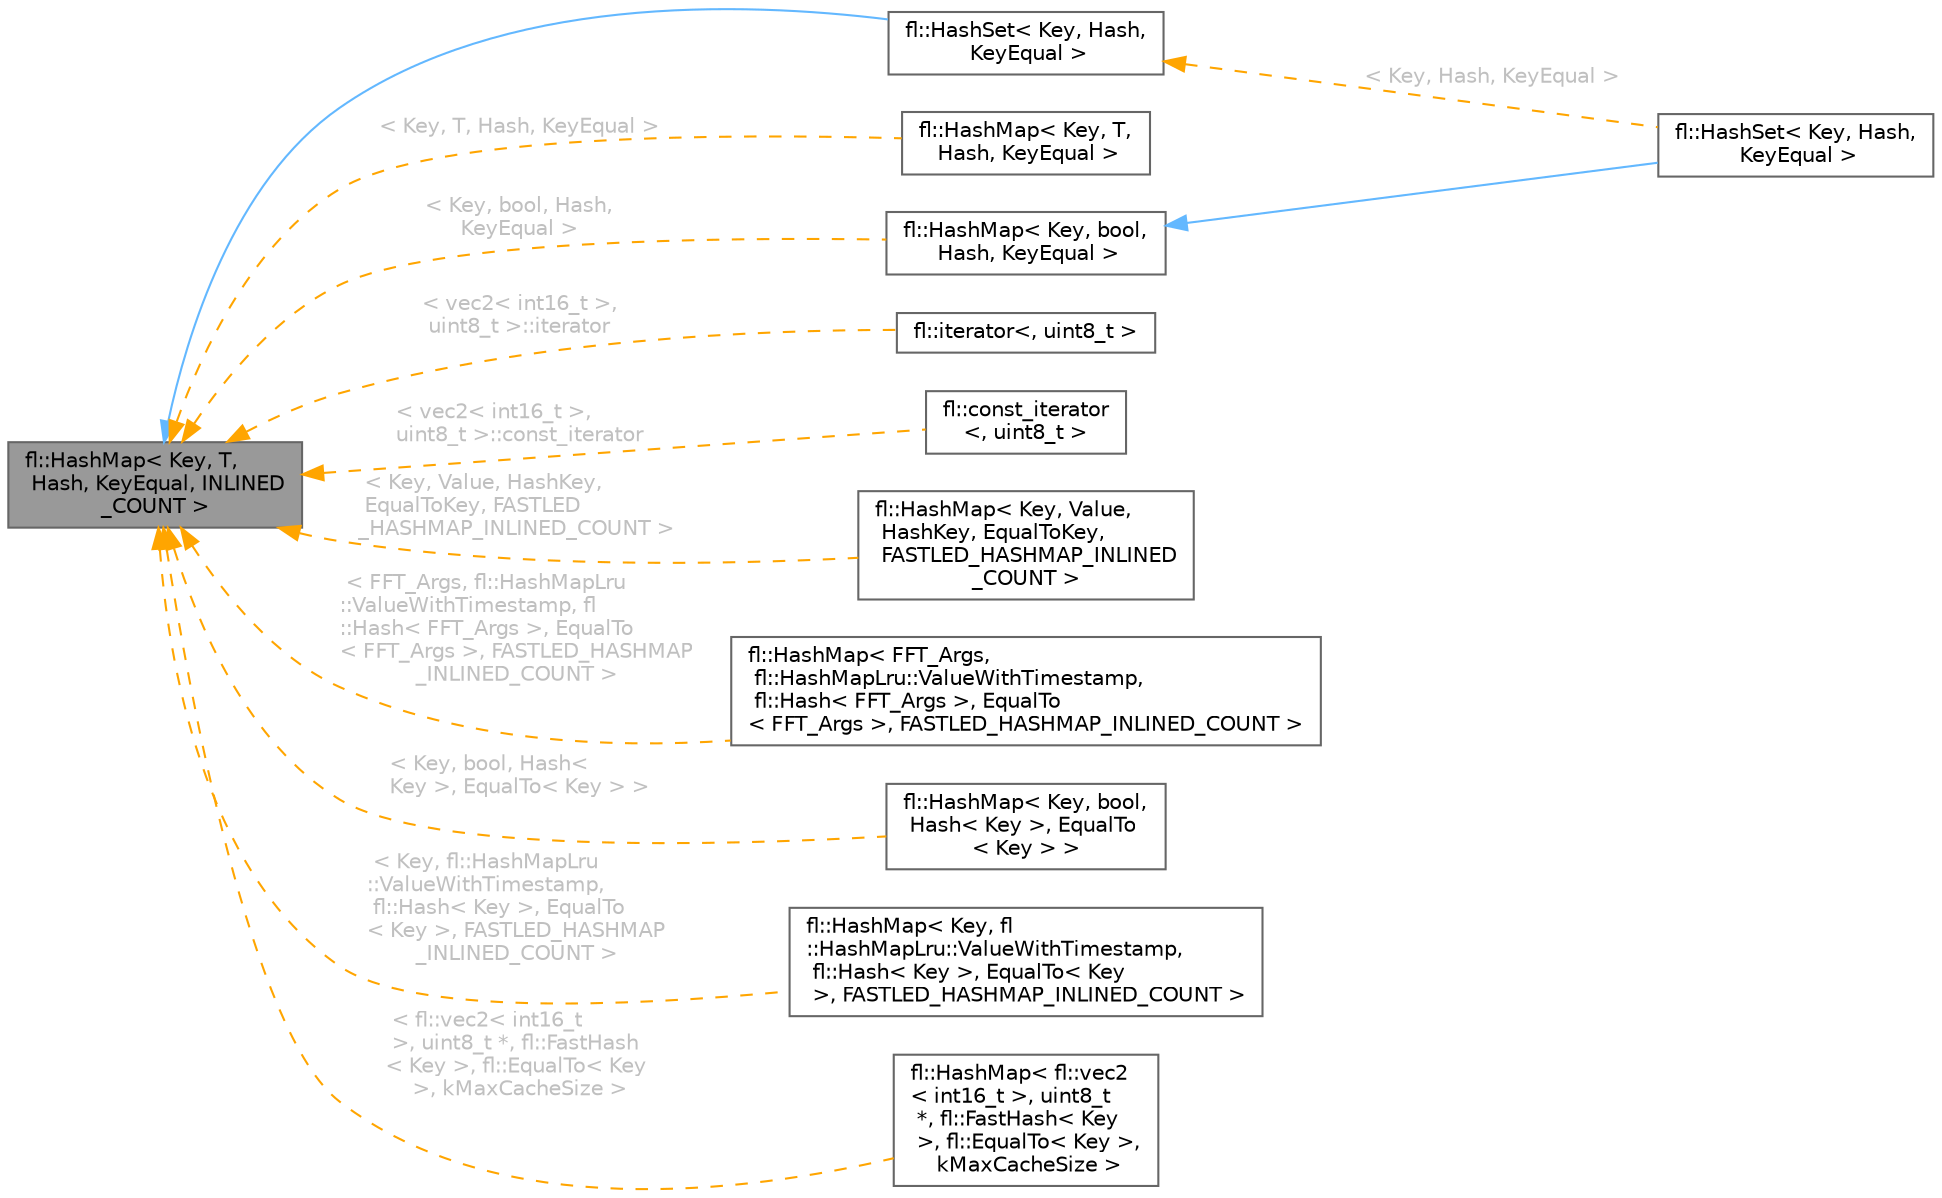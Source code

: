 digraph "fl::HashMap&lt; Key, T, Hash, KeyEqual, INLINED_COUNT &gt;"
{
 // INTERACTIVE_SVG=YES
 // LATEX_PDF_SIZE
  bgcolor="transparent";
  edge [fontname=Helvetica,fontsize=10,labelfontname=Helvetica,labelfontsize=10];
  node [fontname=Helvetica,fontsize=10,shape=box,height=0.2,width=0.4];
  rankdir="LR";
  Node1 [id="Node000001",label="fl::HashMap\< Key, T,\l Hash, KeyEqual, INLINED\l_COUNT \>",height=0.2,width=0.4,color="gray40", fillcolor="grey60", style="filled", fontcolor="black",tooltip=" "];
  Node1 -> Node2 [id="edge1_Node000001_Node000002",dir="back",color="steelblue1",style="solid",tooltip=" "];
  Node2 [id="Node000002",label="fl::HashSet\< Key, Hash,\l KeyEqual \>",height=0.2,width=0.4,color="gray40", fillcolor="white", style="filled",URL="$da/d8c/classfl_1_1_hash_set.html",tooltip=" "];
  Node2 -> Node3 [id="edge2_Node000002_Node000003",dir="back",color="orange",style="dashed",tooltip=" ",label=" \< Key, Hash, KeyEqual \>",fontcolor="grey" ];
  Node3 [id="Node000003",label="fl::HashSet\< Key, Hash,\l KeyEqual \>",height=0.2,width=0.4,color="gray40", fillcolor="white", style="filled",URL="$da/d8c/classfl_1_1_hash_set.html",tooltip=" "];
  Node1 -> Node4 [id="edge3_Node000001_Node000004",dir="back",color="orange",style="dashed",tooltip=" ",label=" \< Key, T, Hash, KeyEqual \>",fontcolor="grey" ];
  Node4 [id="Node000004",label="fl::HashMap\< Key, T,\l Hash, KeyEqual \>",height=0.2,width=0.4,color="gray40", fillcolor="white", style="filled",URL="$dc/de6/classfl_1_1_hash_map.html",tooltip=" "];
  Node1 -> Node5 [id="edge4_Node000001_Node000005",dir="back",color="orange",style="dashed",tooltip=" ",label=" \< Key, bool, Hash,\l KeyEqual \>",fontcolor="grey" ];
  Node5 [id="Node000005",label="fl::HashMap\< Key, bool,\l Hash, KeyEqual \>",height=0.2,width=0.4,color="gray40", fillcolor="white", style="filled",URL="$dc/de6/classfl_1_1_hash_map.html",tooltip=" "];
  Node5 -> Node3 [id="edge5_Node000005_Node000003",dir="back",color="steelblue1",style="solid",tooltip=" "];
  Node1 -> Node6 [id="edge6_Node000001_Node000006",dir="back",color="orange",style="dashed",tooltip=" ",label=" \< vec2\< int16_t \>,\l uint8_t \>::iterator",fontcolor="grey" ];
  Node6 [id="Node000006",label="fl::iterator\<, uint8_t \>",height=0.2,width=0.4,color="gray40", fillcolor="white", style="filled",URL="$dc/de6/classfl_1_1_hash_map.html",tooltip=" "];
  Node1 -> Node7 [id="edge7_Node000001_Node000007",dir="back",color="orange",style="dashed",tooltip=" ",label=" \< vec2\< int16_t \>,\l uint8_t \>::const_iterator",fontcolor="grey" ];
  Node7 [id="Node000007",label="fl::const_iterator\l\<, uint8_t \>",height=0.2,width=0.4,color="gray40", fillcolor="white", style="filled",URL="$dc/de6/classfl_1_1_hash_map.html",tooltip=" "];
  Node1 -> Node8 [id="edge8_Node000001_Node000008",dir="back",color="orange",style="dashed",tooltip=" ",label=" \< Key, Value, HashKey,\l EqualToKey, FASTLED\l_HASHMAP_INLINED_COUNT \>",fontcolor="grey" ];
  Node8 [id="Node000008",label="fl::HashMap\< Key, Value,\l HashKey, EqualToKey,\l FASTLED_HASHMAP_INLINED\l_COUNT \>",height=0.2,width=0.4,color="gray40", fillcolor="white", style="filled",URL="$dc/de6/classfl_1_1_hash_map.html",tooltip=" "];
  Node1 -> Node9 [id="edge9_Node000001_Node000009",dir="back",color="orange",style="dashed",tooltip=" ",label=" \< FFT_Args, fl::HashMapLru\l::ValueWithTimestamp, fl\l::Hash\< FFT_Args \>, EqualTo\l\< FFT_Args \>, FASTLED_HASHMAP\l_INLINED_COUNT \>",fontcolor="grey" ];
  Node9 [id="Node000009",label="fl::HashMap\< FFT_Args,\l fl::HashMapLru::ValueWithTimestamp,\l fl::Hash\< FFT_Args \>, EqualTo\l\< FFT_Args \>, FASTLED_HASHMAP_INLINED_COUNT \>",height=0.2,width=0.4,color="gray40", fillcolor="white", style="filled",URL="$dc/de6/classfl_1_1_hash_map.html",tooltip=" "];
  Node1 -> Node10 [id="edge10_Node000001_Node000010",dir="back",color="orange",style="dashed",tooltip=" ",label=" \< Key, bool, Hash\<\l Key \>, EqualTo\< Key \> \>",fontcolor="grey" ];
  Node10 [id="Node000010",label="fl::HashMap\< Key, bool,\l Hash\< Key \>, EqualTo\l\< Key \> \>",height=0.2,width=0.4,color="gray40", fillcolor="white", style="filled",URL="$dc/de6/classfl_1_1_hash_map.html",tooltip=" "];
  Node1 -> Node11 [id="edge11_Node000001_Node000011",dir="back",color="orange",style="dashed",tooltip=" ",label=" \< Key, fl::HashMapLru\l::ValueWithTimestamp,\l fl::Hash\< Key \>, EqualTo\l\< Key \>, FASTLED_HASHMAP\l_INLINED_COUNT \>",fontcolor="grey" ];
  Node11 [id="Node000011",label="fl::HashMap\< Key, fl\l::HashMapLru::ValueWithTimestamp,\l fl::Hash\< Key \>, EqualTo\< Key\l \>, FASTLED_HASHMAP_INLINED_COUNT \>",height=0.2,width=0.4,color="gray40", fillcolor="white", style="filled",URL="$dc/de6/classfl_1_1_hash_map.html",tooltip=" "];
  Node1 -> Node12 [id="edge12_Node000001_Node000012",dir="back",color="orange",style="dashed",tooltip=" ",label=" \< fl::vec2\< int16_t\l \>, uint8_t *, fl::FastHash\l\< Key \>, fl::EqualTo\< Key\l \>, kMaxCacheSize \>",fontcolor="grey" ];
  Node12 [id="Node000012",label="fl::HashMap\< fl::vec2\l\< int16_t \>, uint8_t\l *, fl::FastHash\< Key\l \>, fl::EqualTo\< Key \>,\l kMaxCacheSize \>",height=0.2,width=0.4,color="gray40", fillcolor="white", style="filled",URL="$dc/de6/classfl_1_1_hash_map.html",tooltip=" "];
}
